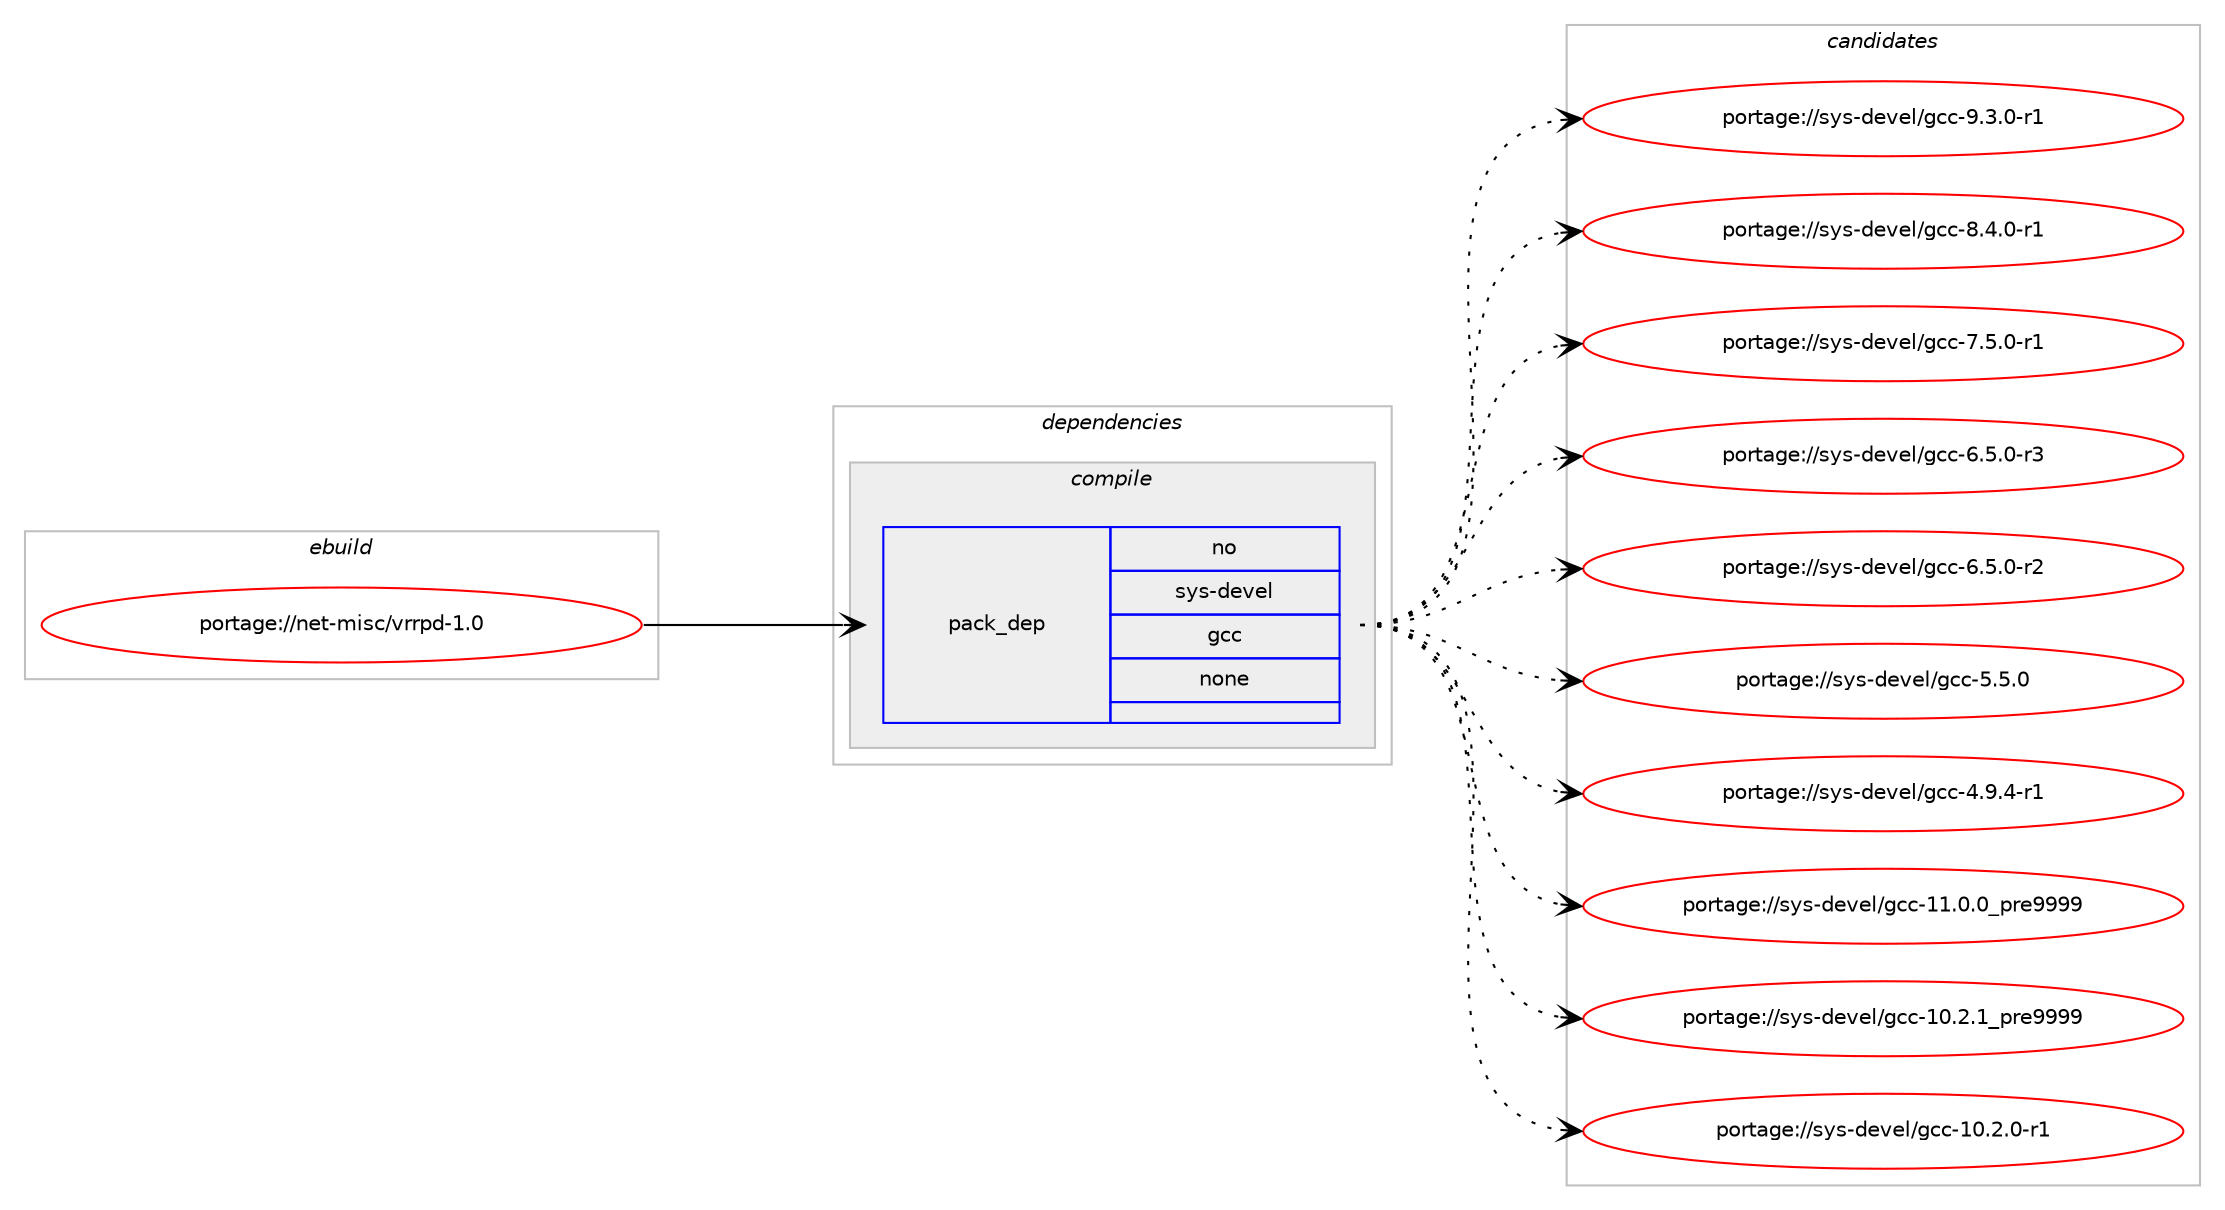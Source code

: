 digraph prolog {

# *************
# Graph options
# *************

newrank=true;
concentrate=true;
compound=true;
graph [rankdir=LR,fontname=Helvetica,fontsize=10,ranksep=1.5];#, ranksep=2.5, nodesep=0.2];
edge  [arrowhead=vee];
node  [fontname=Helvetica,fontsize=10];

# **********
# The ebuild
# **********

subgraph cluster_leftcol {
color=gray;
rank=same;
label=<<i>ebuild</i>>;
id [label="portage://net-misc/vrrpd-1.0", color=red, width=4, href="../net-misc/vrrpd-1.0.svg"];
}

# ****************
# The dependencies
# ****************

subgraph cluster_midcol {
color=gray;
label=<<i>dependencies</i>>;
subgraph cluster_compile {
fillcolor="#eeeeee";
style=filled;
label=<<i>compile</i>>;
subgraph pack2970 {
dependency3529 [label=<<TABLE BORDER="0" CELLBORDER="1" CELLSPACING="0" CELLPADDING="4" WIDTH="220"><TR><TD ROWSPAN="6" CELLPADDING="30">pack_dep</TD></TR><TR><TD WIDTH="110">no</TD></TR><TR><TD>sys-devel</TD></TR><TR><TD>gcc</TD></TR><TR><TD>none</TD></TR><TR><TD></TD></TR></TABLE>>, shape=none, color=blue];
}
id:e -> dependency3529:w [weight=20,style="solid",arrowhead="vee"];
}
subgraph cluster_compileandrun {
fillcolor="#eeeeee";
style=filled;
label=<<i>compile and run</i>>;
}
subgraph cluster_run {
fillcolor="#eeeeee";
style=filled;
label=<<i>run</i>>;
}
}

# **************
# The candidates
# **************

subgraph cluster_choices {
rank=same;
color=gray;
label=<<i>candidates</i>>;

subgraph choice2970 {
color=black;
nodesep=1;
choice115121115451001011181011084710399994557465146484511449 [label="portage://sys-devel/gcc-9.3.0-r1", color=red, width=4,href="../sys-devel/gcc-9.3.0-r1.svg"];
choice115121115451001011181011084710399994556465246484511449 [label="portage://sys-devel/gcc-8.4.0-r1", color=red, width=4,href="../sys-devel/gcc-8.4.0-r1.svg"];
choice115121115451001011181011084710399994555465346484511449 [label="portage://sys-devel/gcc-7.5.0-r1", color=red, width=4,href="../sys-devel/gcc-7.5.0-r1.svg"];
choice115121115451001011181011084710399994554465346484511451 [label="portage://sys-devel/gcc-6.5.0-r3", color=red, width=4,href="../sys-devel/gcc-6.5.0-r3.svg"];
choice115121115451001011181011084710399994554465346484511450 [label="portage://sys-devel/gcc-6.5.0-r2", color=red, width=4,href="../sys-devel/gcc-6.5.0-r2.svg"];
choice11512111545100101118101108471039999455346534648 [label="portage://sys-devel/gcc-5.5.0", color=red, width=4,href="../sys-devel/gcc-5.5.0.svg"];
choice115121115451001011181011084710399994552465746524511449 [label="portage://sys-devel/gcc-4.9.4-r1", color=red, width=4,href="../sys-devel/gcc-4.9.4-r1.svg"];
choice11512111545100101118101108471039999454949464846489511211410157575757 [label="portage://sys-devel/gcc-11.0.0_pre9999", color=red, width=4,href="../sys-devel/gcc-11.0.0_pre9999.svg"];
choice11512111545100101118101108471039999454948465046499511211410157575757 [label="portage://sys-devel/gcc-10.2.1_pre9999", color=red, width=4,href="../sys-devel/gcc-10.2.1_pre9999.svg"];
choice11512111545100101118101108471039999454948465046484511449 [label="portage://sys-devel/gcc-10.2.0-r1", color=red, width=4,href="../sys-devel/gcc-10.2.0-r1.svg"];
dependency3529:e -> choice115121115451001011181011084710399994557465146484511449:w [style=dotted,weight="100"];
dependency3529:e -> choice115121115451001011181011084710399994556465246484511449:w [style=dotted,weight="100"];
dependency3529:e -> choice115121115451001011181011084710399994555465346484511449:w [style=dotted,weight="100"];
dependency3529:e -> choice115121115451001011181011084710399994554465346484511451:w [style=dotted,weight="100"];
dependency3529:e -> choice115121115451001011181011084710399994554465346484511450:w [style=dotted,weight="100"];
dependency3529:e -> choice11512111545100101118101108471039999455346534648:w [style=dotted,weight="100"];
dependency3529:e -> choice115121115451001011181011084710399994552465746524511449:w [style=dotted,weight="100"];
dependency3529:e -> choice11512111545100101118101108471039999454949464846489511211410157575757:w [style=dotted,weight="100"];
dependency3529:e -> choice11512111545100101118101108471039999454948465046499511211410157575757:w [style=dotted,weight="100"];
dependency3529:e -> choice11512111545100101118101108471039999454948465046484511449:w [style=dotted,weight="100"];
}
}

}
